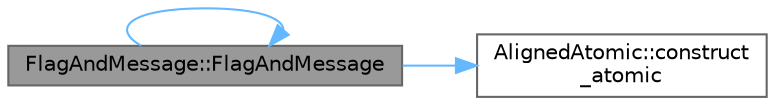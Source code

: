 digraph "FlagAndMessage::FlagAndMessage"
{
 // LATEX_PDF_SIZE
  bgcolor="transparent";
  edge [fontname=Helvetica,fontsize=10,labelfontname=Helvetica,labelfontsize=10];
  node [fontname=Helvetica,fontsize=10,shape=box,height=0.2,width=0.4];
  rankdir="LR";
  Node1 [id="Node000001",label="FlagAndMessage::FlagAndMessage",height=0.2,width=0.4,color="gray40", fillcolor="grey60", style="filled", fontcolor="black",tooltip=" "];
  Node1 -> Node2 [id="edge1_Node000001_Node000002",color="steelblue1",style="solid",tooltip=" "];
  Node2 [id="Node000002",label="AlignedAtomic::construct\l_atomic",height=0.2,width=0.4,color="grey40", fillcolor="white", style="filled",URL="$class_aligned_atomic.html#a7c3fb78f63105b5f67982ca1538e0356",tooltip=" "];
  Node1 -> Node1 [id="edge2_Node000001_Node000001",color="steelblue1",style="solid",tooltip=" "];
}
